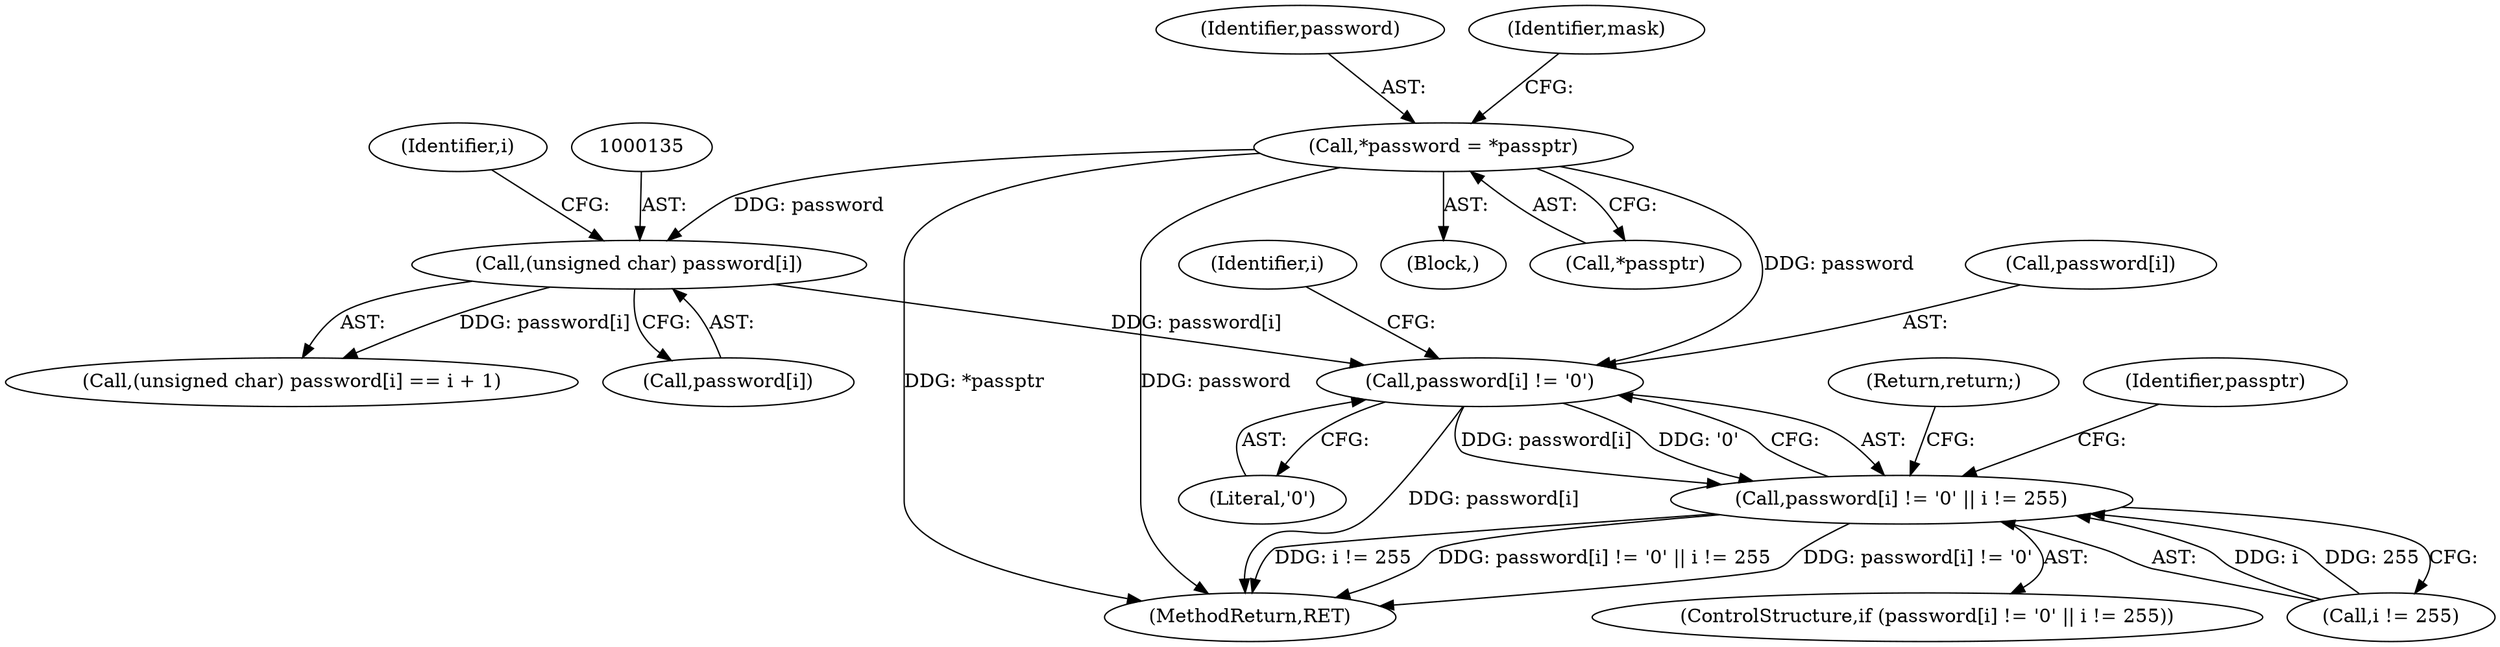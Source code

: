 digraph "0_krb5_c5be6209311d4a8f10fda37d0d3f876c1b33b77b@array" {
"1000146" [label="(Call,password[i] != '\0')"];
"1000112" [label="(Call,*password = *passptr)"];
"1000134" [label="(Call,(unsigned char) password[i])"];
"1000145" [label="(Call,password[i] != '\0' || i != 255)"];
"1000146" [label="(Call,password[i] != '\0')"];
"1000154" [label="(Return,return;)"];
"1000133" [label="(Call,(unsigned char) password[i] == i + 1)"];
"1000134" [label="(Call,(unsigned char) password[i])"];
"1000157" [label="(Identifier,passptr)"];
"1000152" [label="(Identifier,i)"];
"1000109" [label="(Block,)"];
"1000159" [label="(MethodReturn,RET)"];
"1000114" [label="(Call,*passptr)"];
"1000145" [label="(Call,password[i] != '\0' || i != 255)"];
"1000140" [label="(Identifier,i)"];
"1000112" [label="(Call,*password = *passptr)"];
"1000150" [label="(Literal,'\0')"];
"1000113" [label="(Identifier,password)"];
"1000120" [label="(Identifier,mask)"];
"1000151" [label="(Call,i != 255)"];
"1000136" [label="(Call,password[i])"];
"1000147" [label="(Call,password[i])"];
"1000144" [label="(ControlStructure,if (password[i] != '\0' || i != 255))"];
"1000146" -> "1000145"  [label="AST: "];
"1000146" -> "1000150"  [label="CFG: "];
"1000147" -> "1000146"  [label="AST: "];
"1000150" -> "1000146"  [label="AST: "];
"1000152" -> "1000146"  [label="CFG: "];
"1000145" -> "1000146"  [label="CFG: "];
"1000146" -> "1000159"  [label="DDG: password[i]"];
"1000146" -> "1000145"  [label="DDG: password[i]"];
"1000146" -> "1000145"  [label="DDG: '\0'"];
"1000112" -> "1000146"  [label="DDG: password"];
"1000134" -> "1000146"  [label="DDG: password[i]"];
"1000112" -> "1000109"  [label="AST: "];
"1000112" -> "1000114"  [label="CFG: "];
"1000113" -> "1000112"  [label="AST: "];
"1000114" -> "1000112"  [label="AST: "];
"1000120" -> "1000112"  [label="CFG: "];
"1000112" -> "1000159"  [label="DDG: *passptr"];
"1000112" -> "1000159"  [label="DDG: password"];
"1000112" -> "1000134"  [label="DDG: password"];
"1000134" -> "1000133"  [label="AST: "];
"1000134" -> "1000136"  [label="CFG: "];
"1000135" -> "1000134"  [label="AST: "];
"1000136" -> "1000134"  [label="AST: "];
"1000140" -> "1000134"  [label="CFG: "];
"1000134" -> "1000133"  [label="DDG: password[i]"];
"1000145" -> "1000144"  [label="AST: "];
"1000145" -> "1000151"  [label="CFG: "];
"1000151" -> "1000145"  [label="AST: "];
"1000154" -> "1000145"  [label="CFG: "];
"1000157" -> "1000145"  [label="CFG: "];
"1000145" -> "1000159"  [label="DDG: password[i] != '\0'"];
"1000145" -> "1000159"  [label="DDG: i != 255"];
"1000145" -> "1000159"  [label="DDG: password[i] != '\0' || i != 255"];
"1000151" -> "1000145"  [label="DDG: i"];
"1000151" -> "1000145"  [label="DDG: 255"];
}
